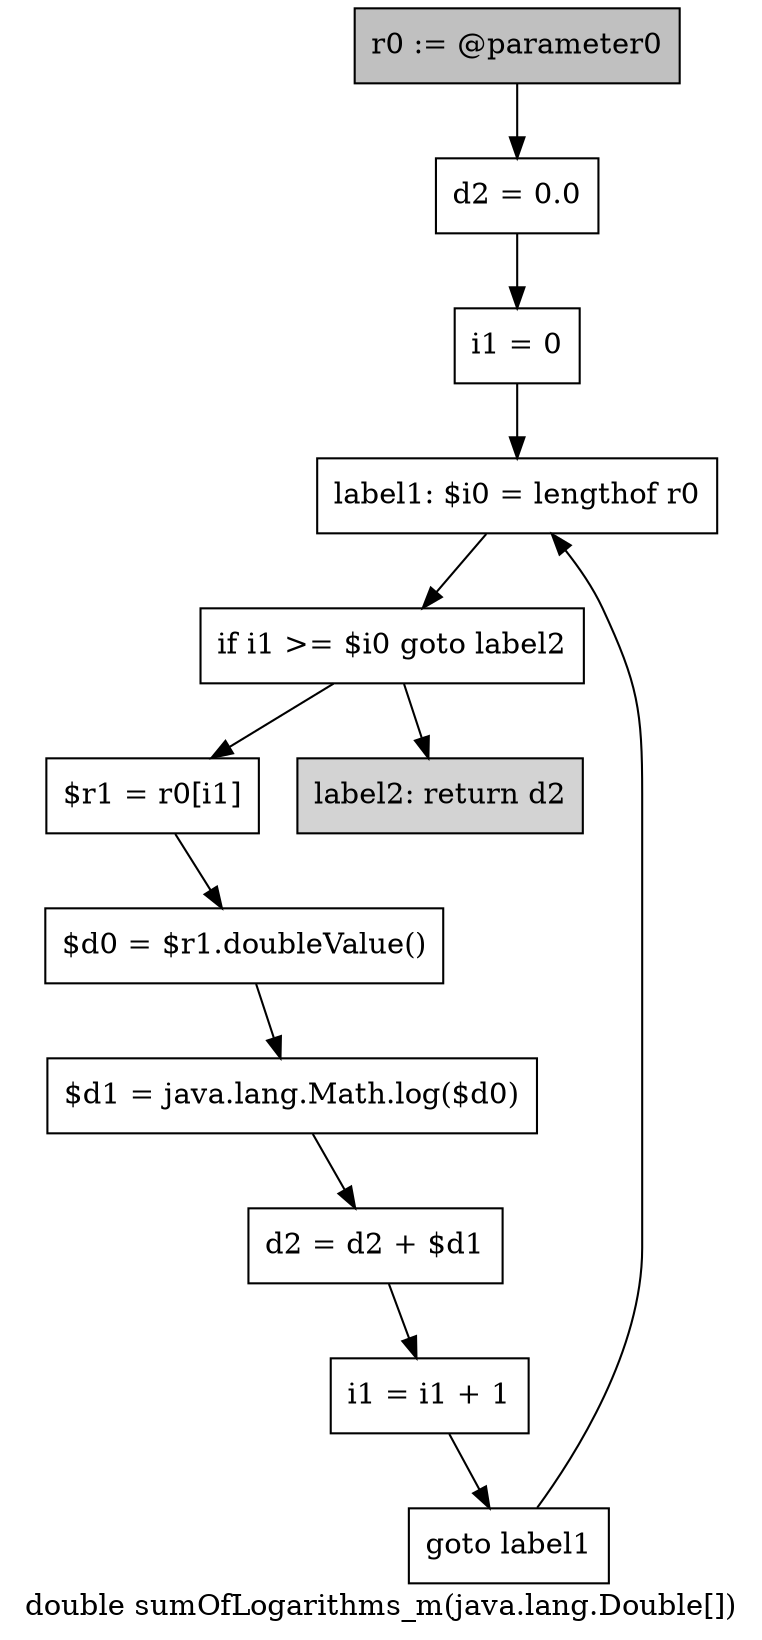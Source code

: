 digraph "double sumOfLogarithms_m(java.lang.Double[])" {
    label="double sumOfLogarithms_m(java.lang.Double[])";
    node [shape=box];
    "0" [style=filled,fillcolor=gray,label="r0 := @parameter0",];
    "1" [label="d2 = 0.0",];
    "0"->"1";
    "2" [label="i1 = 0",];
    "1"->"2";
    "3" [label="label1: $i0 = lengthof r0",];
    "2"->"3";
    "4" [label="if i1 >= $i0 goto label2",];
    "3"->"4";
    "5" [label="$r1 = r0[i1]",];
    "4"->"5";
    "11" [style=filled,fillcolor=lightgray,label="label2: return d2",];
    "4"->"11";
    "6" [label="$d0 = $r1.doubleValue()",];
    "5"->"6";
    "7" [label="$d1 = java.lang.Math.log($d0)",];
    "6"->"7";
    "8" [label="d2 = d2 + $d1",];
    "7"->"8";
    "9" [label="i1 = i1 + 1",];
    "8"->"9";
    "10" [label="goto label1",];
    "9"->"10";
    "10"->"3";
}
